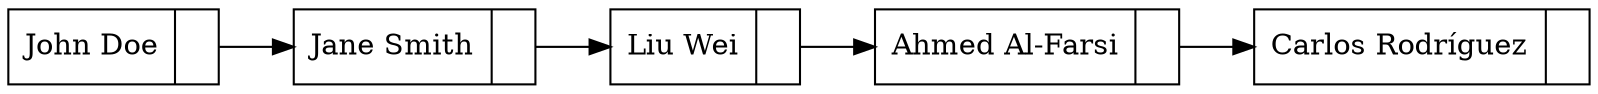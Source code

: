 digraph G {
rankdir=LR;
node [shape=record];
node0 [label="{<data> John Doe | <next> }"];
node0:next:c -> node1:data;
node1 [label="{<data> Jane Smith | <next> }"];
node1:next:c -> node2:data;
node2 [label="{<data> Liu Wei | <next> }"];
node2:next:c -> node3:data;
node3 [label="{<data> Ahmed Al-Farsi | <next> }"];
node3:next:c -> node4:data;
node4 [label="{<data> Carlos Rodríguez | <next> }"];
}